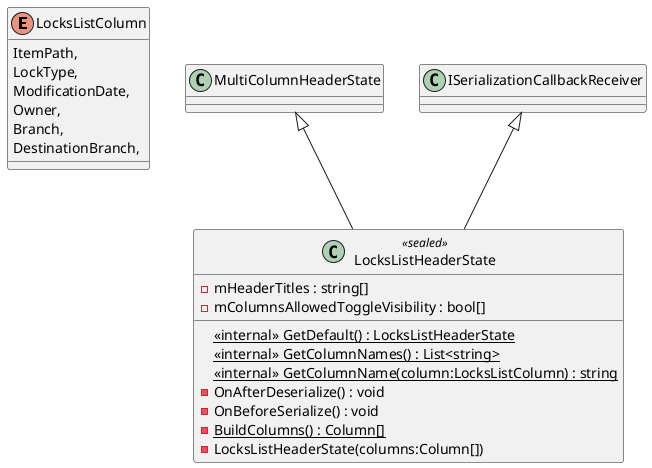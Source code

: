 @startuml
enum LocksListColumn {
    ItemPath,
    LockType,
    ModificationDate,
    Owner,
    Branch,
    DestinationBranch,
}
class LocksListHeaderState <<sealed>> {
    <<internal>> {static} GetDefault() : LocksListHeaderState
    <<internal>> {static} GetColumnNames() : List<string>
    <<internal>> {static} GetColumnName(column:LocksListColumn) : string
    - OnAfterDeserialize() : void
    - OnBeforeSerialize() : void
    {static} - BuildColumns() : Column[]
    - LocksListHeaderState(columns:Column[])
    - mHeaderTitles : string[]
    - mColumnsAllowedToggleVisibility : bool[]
}
MultiColumnHeaderState <|-- LocksListHeaderState
ISerializationCallbackReceiver <|-- LocksListHeaderState
@enduml
